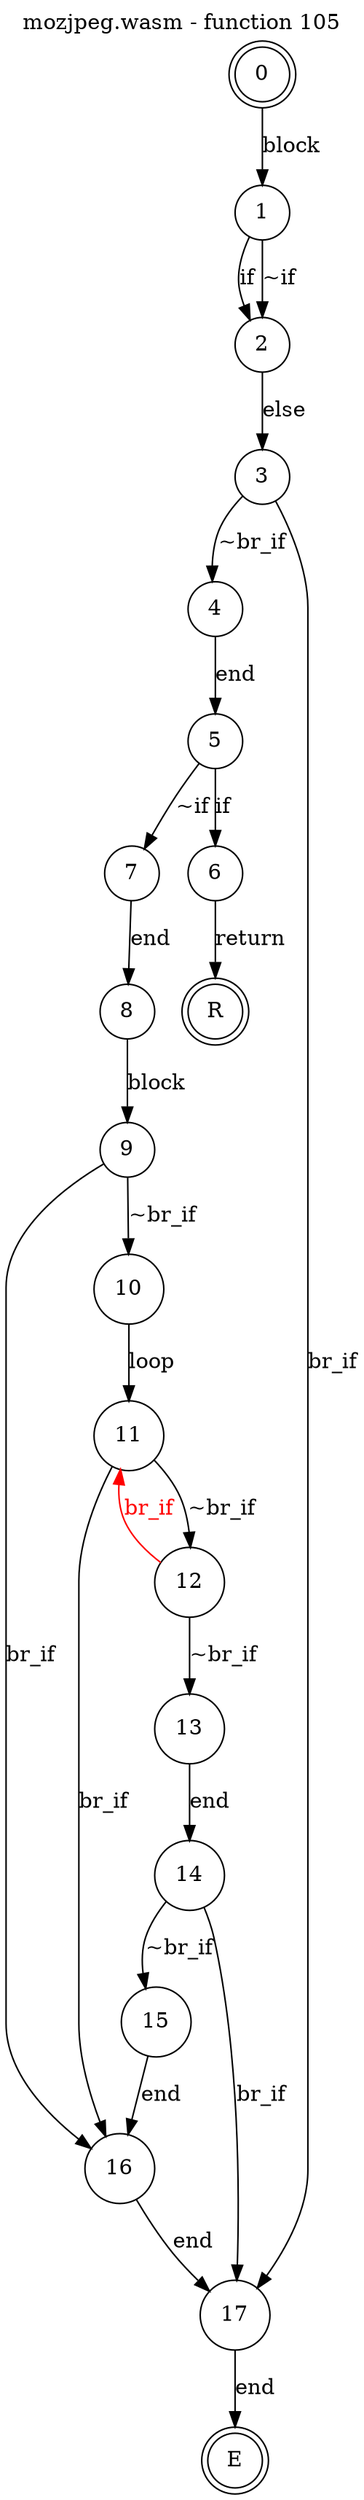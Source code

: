 digraph finite_state_machine {
    label = "mozjpeg.wasm - function 105"
    labelloc =  t
    labelfontsize = 16
    labelfontcolor = black
    labelfontname = "Helvetica"
    node [shape = doublecircle]; 0 E R ;
    node [shape = circle];
    0 -> 1[label="block"];
    1 -> 2[label="if"];
    1 -> 2[label="~if"];
    2 -> 3[label="else"];
    3 -> 4[label="~br_if"];
    3 -> 17[label="br_if"];
    4 -> 5[label="end"];
    5 -> 6[label="if"];
    5 -> 7[label="~if"];
    6 -> R[label="return"];
    7 -> 8[label="end"];
    8 -> 9[label="block"];
    9 -> 10[label="~br_if"];
    9 -> 16[label="br_if"];
    10 -> 11[label="loop"];
    11 -> 12[label="~br_if"];
    11 -> 16[label="br_if"];
    12 -> 13[label="~br_if"];
    12 -> 11[color="red" fontcolor="red" label="br_if"];
    13 -> 14[label="end"];
    14 -> 15[label="~br_if"];
    14 -> 17[label="br_if"];
    15 -> 16[label="end"];
    16 -> 17[label="end"];
    17 -> E[label="end"];
}
